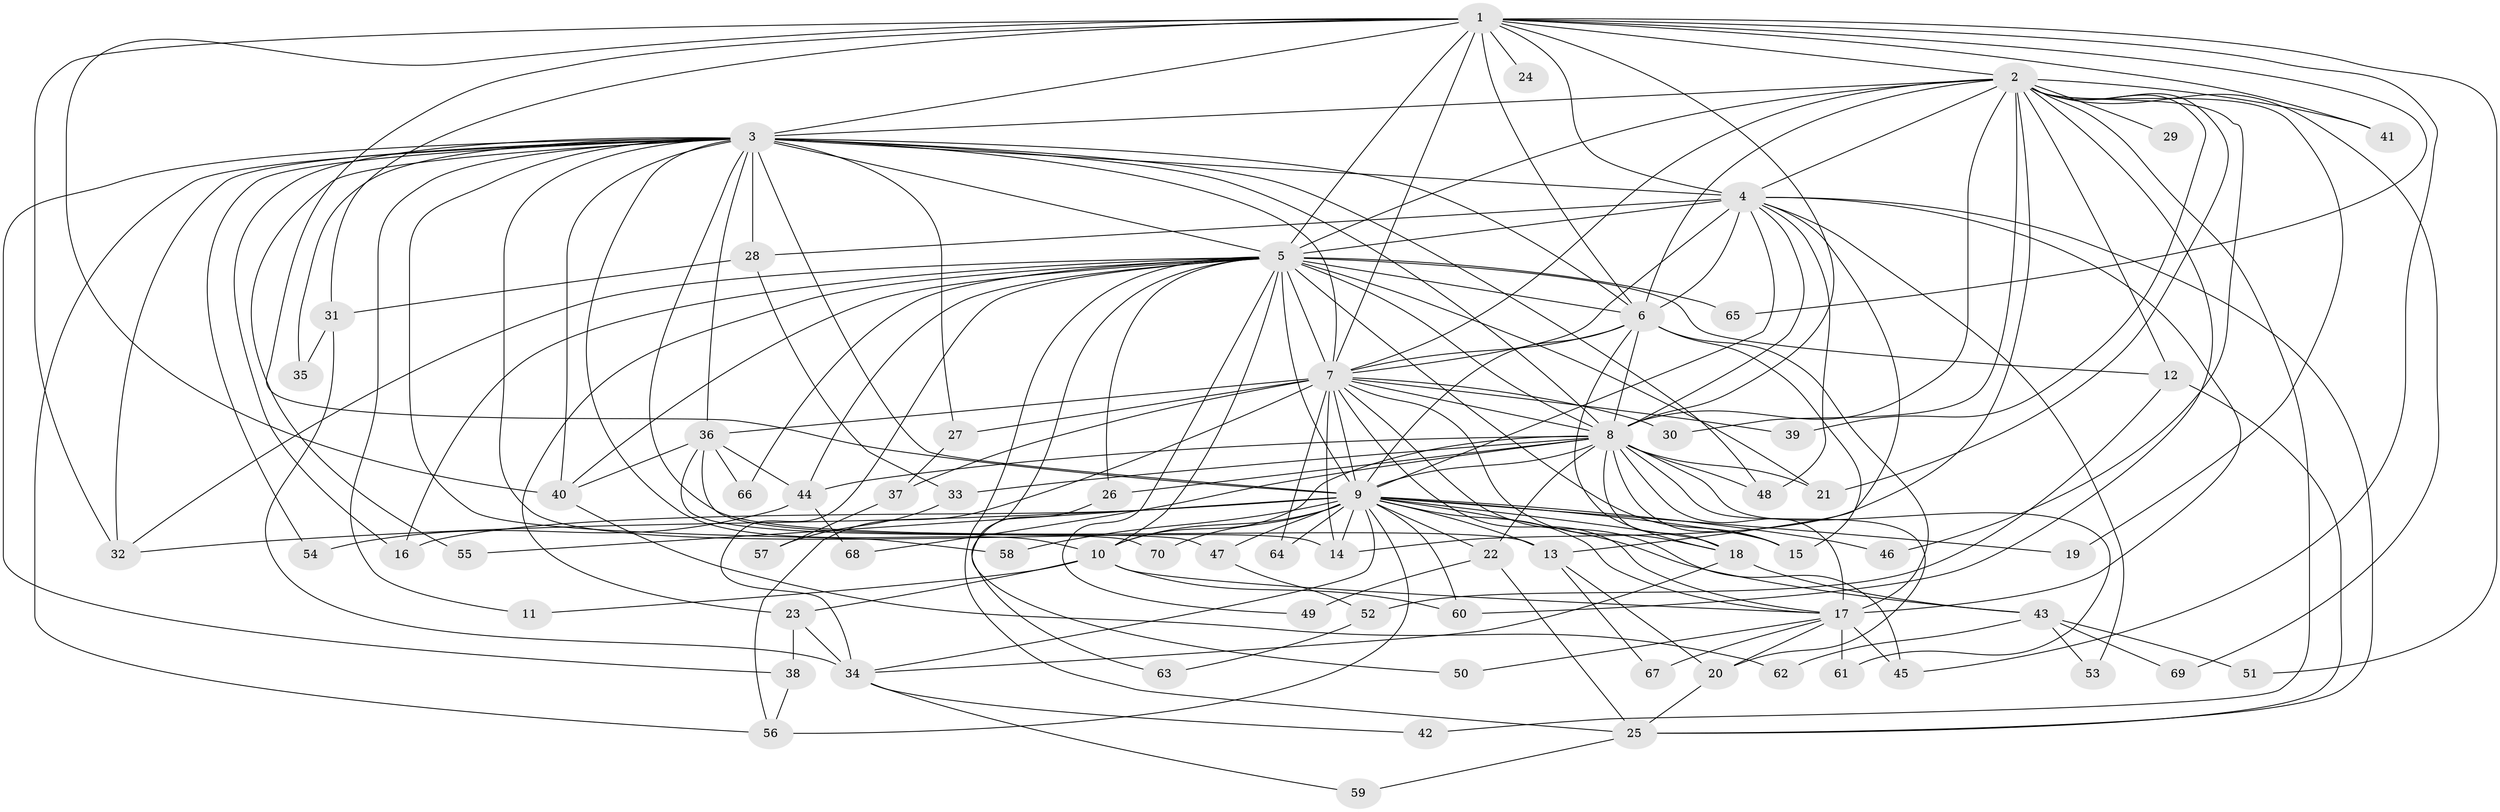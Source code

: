 // original degree distribution, {21: 0.007194244604316547, 25: 0.007194244604316547, 29: 0.007194244604316547, 18: 0.007194244604316547, 22: 0.007194244604316547, 23: 0.007194244604316547, 20: 0.007194244604316547, 47: 0.007194244604316547, 14: 0.007194244604316547, 28: 0.007194244604316547, 3: 0.23741007194244604, 2: 0.5179856115107914, 6: 0.03597122302158273, 7: 0.014388489208633094, 4: 0.09352517985611511, 5: 0.02877697841726619}
// Generated by graph-tools (version 1.1) at 2025/34/03/09/25 02:34:58]
// undirected, 70 vertices, 187 edges
graph export_dot {
graph [start="1"]
  node [color=gray90,style=filled];
  1;
  2;
  3;
  4;
  5;
  6;
  7;
  8;
  9;
  10;
  11;
  12;
  13;
  14;
  15;
  16;
  17;
  18;
  19;
  20;
  21;
  22;
  23;
  24;
  25;
  26;
  27;
  28;
  29;
  30;
  31;
  32;
  33;
  34;
  35;
  36;
  37;
  38;
  39;
  40;
  41;
  42;
  43;
  44;
  45;
  46;
  47;
  48;
  49;
  50;
  51;
  52;
  53;
  54;
  55;
  56;
  57;
  58;
  59;
  60;
  61;
  62;
  63;
  64;
  65;
  66;
  67;
  68;
  69;
  70;
  1 -- 2 [weight=2.0];
  1 -- 3 [weight=1.0];
  1 -- 4 [weight=2.0];
  1 -- 5 [weight=3.0];
  1 -- 6 [weight=1.0];
  1 -- 7 [weight=2.0];
  1 -- 8 [weight=1.0];
  1 -- 9 [weight=1.0];
  1 -- 24 [weight=1.0];
  1 -- 31 [weight=1.0];
  1 -- 32 [weight=1.0];
  1 -- 40 [weight=1.0];
  1 -- 41 [weight=1.0];
  1 -- 45 [weight=1.0];
  1 -- 51 [weight=1.0];
  1 -- 65 [weight=1.0];
  2 -- 3 [weight=1.0];
  2 -- 4 [weight=1.0];
  2 -- 5 [weight=2.0];
  2 -- 6 [weight=1.0];
  2 -- 7 [weight=3.0];
  2 -- 8 [weight=1.0];
  2 -- 12 [weight=1.0];
  2 -- 14 [weight=2.0];
  2 -- 19 [weight=1.0];
  2 -- 21 [weight=1.0];
  2 -- 29 [weight=1.0];
  2 -- 30 [weight=1.0];
  2 -- 39 [weight=1.0];
  2 -- 41 [weight=1.0];
  2 -- 42 [weight=1.0];
  2 -- 46 [weight=1.0];
  2 -- 60 [weight=1.0];
  2 -- 69 [weight=1.0];
  3 -- 4 [weight=2.0];
  3 -- 5 [weight=2.0];
  3 -- 6 [weight=1.0];
  3 -- 7 [weight=2.0];
  3 -- 8 [weight=1.0];
  3 -- 9 [weight=2.0];
  3 -- 10 [weight=1.0];
  3 -- 11 [weight=1.0];
  3 -- 13 [weight=1.0];
  3 -- 14 [weight=1.0];
  3 -- 16 [weight=1.0];
  3 -- 27 [weight=1.0];
  3 -- 28 [weight=1.0];
  3 -- 32 [weight=1.0];
  3 -- 35 [weight=1.0];
  3 -- 36 [weight=1.0];
  3 -- 38 [weight=1.0];
  3 -- 40 [weight=1.0];
  3 -- 48 [weight=1.0];
  3 -- 54 [weight=1.0];
  3 -- 55 [weight=1.0];
  3 -- 56 [weight=1.0];
  3 -- 58 [weight=1.0];
  4 -- 5 [weight=3.0];
  4 -- 6 [weight=1.0];
  4 -- 7 [weight=2.0];
  4 -- 8 [weight=1.0];
  4 -- 9 [weight=1.0];
  4 -- 13 [weight=1.0];
  4 -- 17 [weight=1.0];
  4 -- 25 [weight=1.0];
  4 -- 28 [weight=1.0];
  4 -- 48 [weight=1.0];
  4 -- 53 [weight=1.0];
  5 -- 6 [weight=2.0];
  5 -- 7 [weight=4.0];
  5 -- 8 [weight=3.0];
  5 -- 9 [weight=25.0];
  5 -- 10 [weight=2.0];
  5 -- 12 [weight=1.0];
  5 -- 15 [weight=1.0];
  5 -- 16 [weight=2.0];
  5 -- 21 [weight=1.0];
  5 -- 23 [weight=1.0];
  5 -- 25 [weight=1.0];
  5 -- 26 [weight=1.0];
  5 -- 32 [weight=1.0];
  5 -- 34 [weight=1.0];
  5 -- 40 [weight=1.0];
  5 -- 44 [weight=1.0];
  5 -- 49 [weight=1.0];
  5 -- 50 [weight=1.0];
  5 -- 65 [weight=1.0];
  5 -- 66 [weight=1.0];
  6 -- 7 [weight=2.0];
  6 -- 8 [weight=2.0];
  6 -- 9 [weight=2.0];
  6 -- 15 [weight=1.0];
  6 -- 17 [weight=8.0];
  6 -- 18 [weight=1.0];
  7 -- 8 [weight=2.0];
  7 -- 9 [weight=2.0];
  7 -- 14 [weight=1.0];
  7 -- 17 [weight=1.0];
  7 -- 18 [weight=1.0];
  7 -- 27 [weight=1.0];
  7 -- 30 [weight=1.0];
  7 -- 36 [weight=1.0];
  7 -- 37 [weight=1.0];
  7 -- 39 [weight=1.0];
  7 -- 45 [weight=1.0];
  7 -- 56 [weight=1.0];
  7 -- 64 [weight=1.0];
  8 -- 9 [weight=1.0];
  8 -- 10 [weight=1.0];
  8 -- 15 [weight=1.0];
  8 -- 17 [weight=2.0];
  8 -- 18 [weight=1.0];
  8 -- 20 [weight=1.0];
  8 -- 21 [weight=1.0];
  8 -- 22 [weight=1.0];
  8 -- 26 [weight=1.0];
  8 -- 33 [weight=1.0];
  8 -- 44 [weight=2.0];
  8 -- 48 [weight=1.0];
  8 -- 61 [weight=1.0];
  8 -- 68 [weight=1.0];
  9 -- 10 [weight=1.0];
  9 -- 13 [weight=1.0];
  9 -- 14 [weight=1.0];
  9 -- 15 [weight=1.0];
  9 -- 16 [weight=2.0];
  9 -- 17 [weight=1.0];
  9 -- 18 [weight=1.0];
  9 -- 19 [weight=2.0];
  9 -- 22 [weight=1.0];
  9 -- 32 [weight=1.0];
  9 -- 34 [weight=1.0];
  9 -- 43 [weight=1.0];
  9 -- 46 [weight=1.0];
  9 -- 47 [weight=1.0];
  9 -- 55 [weight=1.0];
  9 -- 56 [weight=1.0];
  9 -- 58 [weight=1.0];
  9 -- 60 [weight=1.0];
  9 -- 64 [weight=1.0];
  9 -- 70 [weight=1.0];
  10 -- 11 [weight=1.0];
  10 -- 17 [weight=1.0];
  10 -- 23 [weight=1.0];
  10 -- 60 [weight=1.0];
  12 -- 25 [weight=1.0];
  12 -- 52 [weight=1.0];
  13 -- 20 [weight=1.0];
  13 -- 67 [weight=1.0];
  17 -- 20 [weight=1.0];
  17 -- 45 [weight=1.0];
  17 -- 50 [weight=1.0];
  17 -- 61 [weight=1.0];
  17 -- 67 [weight=1.0];
  18 -- 34 [weight=1.0];
  18 -- 43 [weight=1.0];
  20 -- 25 [weight=1.0];
  22 -- 25 [weight=1.0];
  22 -- 49 [weight=1.0];
  23 -- 34 [weight=1.0];
  23 -- 38 [weight=1.0];
  25 -- 59 [weight=1.0];
  26 -- 63 [weight=1.0];
  27 -- 37 [weight=1.0];
  28 -- 31 [weight=1.0];
  28 -- 33 [weight=1.0];
  31 -- 34 [weight=1.0];
  31 -- 35 [weight=1.0];
  33 -- 57 [weight=1.0];
  34 -- 42 [weight=1.0];
  34 -- 59 [weight=1.0];
  36 -- 40 [weight=1.0];
  36 -- 44 [weight=1.0];
  36 -- 47 [weight=1.0];
  36 -- 66 [weight=1.0];
  36 -- 70 [weight=1.0];
  37 -- 57 [weight=1.0];
  38 -- 56 [weight=1.0];
  40 -- 62 [weight=1.0];
  43 -- 51 [weight=1.0];
  43 -- 53 [weight=1.0];
  43 -- 62 [weight=1.0];
  43 -- 69 [weight=1.0];
  44 -- 54 [weight=1.0];
  44 -- 68 [weight=1.0];
  47 -- 52 [weight=1.0];
  52 -- 63 [weight=1.0];
}
